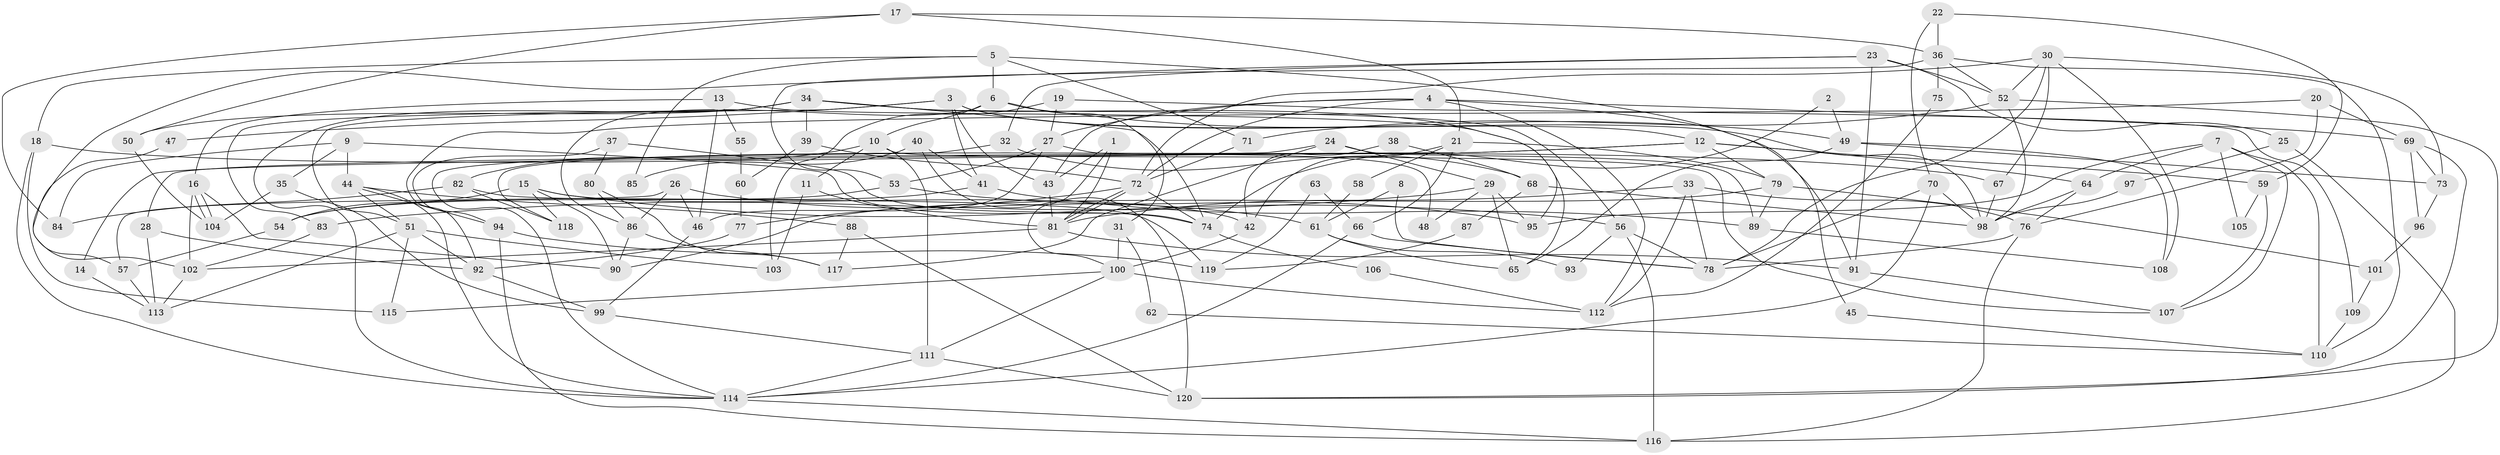 // coarse degree distribution, {7: 0.1232876712328767, 5: 0.2054794520547945, 10: 0.0273972602739726, 8: 0.0547945205479452, 2: 0.1095890410958904, 6: 0.1506849315068493, 4: 0.136986301369863, 3: 0.1506849315068493, 9: 0.0273972602739726, 11: 0.0136986301369863}
// Generated by graph-tools (version 1.1) at 2025/41/03/06/25 10:41:55]
// undirected, 120 vertices, 240 edges
graph export_dot {
graph [start="1"]
  node [color=gray90,style=filled];
  1;
  2;
  3;
  4;
  5;
  6;
  7;
  8;
  9;
  10;
  11;
  12;
  13;
  14;
  15;
  16;
  17;
  18;
  19;
  20;
  21;
  22;
  23;
  24;
  25;
  26;
  27;
  28;
  29;
  30;
  31;
  32;
  33;
  34;
  35;
  36;
  37;
  38;
  39;
  40;
  41;
  42;
  43;
  44;
  45;
  46;
  47;
  48;
  49;
  50;
  51;
  52;
  53;
  54;
  55;
  56;
  57;
  58;
  59;
  60;
  61;
  62;
  63;
  64;
  65;
  66;
  67;
  68;
  69;
  70;
  71;
  72;
  73;
  74;
  75;
  76;
  77;
  78;
  79;
  80;
  81;
  82;
  83;
  84;
  85;
  86;
  87;
  88;
  89;
  90;
  91;
  92;
  93;
  94;
  95;
  96;
  97;
  98;
  99;
  100;
  101;
  102;
  103;
  104;
  105;
  106;
  107;
  108;
  109;
  110;
  111;
  112;
  113;
  114;
  115;
  116;
  117;
  118;
  119;
  120;
  1 -- 43;
  1 -- 81;
  1 -- 100;
  2 -- 74;
  2 -- 49;
  3 -- 98;
  3 -- 12;
  3 -- 41;
  3 -- 43;
  3 -- 47;
  3 -- 51;
  4 -- 43;
  4 -- 91;
  4 -- 27;
  4 -- 69;
  4 -- 72;
  4 -- 112;
  5 -- 6;
  5 -- 71;
  5 -- 18;
  5 -- 45;
  5 -- 85;
  6 -- 86;
  6 -- 49;
  6 -- 10;
  6 -- 31;
  7 -- 64;
  7 -- 107;
  7 -- 95;
  7 -- 105;
  7 -- 110;
  8 -- 78;
  8 -- 61;
  9 -- 74;
  9 -- 35;
  9 -- 44;
  9 -- 84;
  10 -- 11;
  10 -- 82;
  10 -- 107;
  10 -- 111;
  11 -- 103;
  11 -- 81;
  12 -- 59;
  12 -- 64;
  12 -- 14;
  12 -- 28;
  12 -- 79;
  13 -- 46;
  13 -- 16;
  13 -- 55;
  13 -- 65;
  14 -- 113;
  15 -- 118;
  15 -- 56;
  15 -- 42;
  15 -- 54;
  15 -- 90;
  16 -- 90;
  16 -- 104;
  16 -- 104;
  16 -- 102;
  17 -- 21;
  17 -- 36;
  17 -- 50;
  17 -- 84;
  18 -- 114;
  18 -- 67;
  18 -- 115;
  19 -- 109;
  19 -- 27;
  19 -- 103;
  20 -- 69;
  20 -- 76;
  20 -- 92;
  21 -- 42;
  21 -- 79;
  21 -- 58;
  21 -- 66;
  22 -- 70;
  22 -- 36;
  22 -- 59;
  23 -- 102;
  23 -- 52;
  23 -- 25;
  23 -- 32;
  23 -- 91;
  24 -- 117;
  24 -- 89;
  24 -- 29;
  24 -- 118;
  25 -- 116;
  25 -- 97;
  26 -- 46;
  26 -- 57;
  26 -- 61;
  26 -- 86;
  27 -- 53;
  27 -- 46;
  27 -- 48;
  28 -- 113;
  28 -- 92;
  29 -- 95;
  29 -- 48;
  29 -- 65;
  29 -- 83;
  30 -- 78;
  30 -- 72;
  30 -- 52;
  30 -- 67;
  30 -- 73;
  30 -- 108;
  31 -- 100;
  31 -- 62;
  32 -- 114;
  32 -- 68;
  33 -- 112;
  33 -- 78;
  33 -- 76;
  33 -- 81;
  34 -- 83;
  34 -- 114;
  34 -- 39;
  34 -- 50;
  34 -- 56;
  34 -- 74;
  34 -- 95;
  35 -- 104;
  35 -- 99;
  36 -- 53;
  36 -- 52;
  36 -- 75;
  36 -- 110;
  37 -- 74;
  37 -- 94;
  37 -- 80;
  38 -- 68;
  38 -- 42;
  39 -- 72;
  39 -- 60;
  40 -- 120;
  40 -- 41;
  40 -- 85;
  41 -- 89;
  41 -- 54;
  42 -- 100;
  43 -- 81;
  44 -- 51;
  44 -- 88;
  44 -- 94;
  44 -- 114;
  45 -- 110;
  46 -- 99;
  47 -- 57;
  49 -- 65;
  49 -- 73;
  49 -- 108;
  50 -- 104;
  51 -- 92;
  51 -- 103;
  51 -- 113;
  51 -- 115;
  52 -- 98;
  52 -- 71;
  52 -- 120;
  53 -- 54;
  53 -- 95;
  54 -- 57;
  55 -- 60;
  56 -- 116;
  56 -- 78;
  56 -- 93;
  57 -- 113;
  58 -- 61;
  59 -- 107;
  59 -- 105;
  60 -- 77;
  61 -- 65;
  61 -- 93;
  62 -- 110;
  63 -- 66;
  63 -- 119;
  64 -- 98;
  64 -- 76;
  66 -- 114;
  66 -- 78;
  67 -- 98;
  68 -- 98;
  68 -- 87;
  69 -- 120;
  69 -- 73;
  69 -- 96;
  70 -- 114;
  70 -- 78;
  70 -- 98;
  71 -- 72;
  72 -- 81;
  72 -- 81;
  72 -- 74;
  72 -- 77;
  73 -- 96;
  74 -- 106;
  75 -- 112;
  76 -- 78;
  76 -- 116;
  77 -- 92;
  79 -- 90;
  79 -- 89;
  79 -- 101;
  80 -- 86;
  80 -- 117;
  81 -- 91;
  81 -- 102;
  82 -- 84;
  82 -- 118;
  82 -- 119;
  83 -- 102;
  86 -- 117;
  86 -- 90;
  87 -- 119;
  88 -- 120;
  88 -- 117;
  89 -- 108;
  91 -- 107;
  92 -- 99;
  94 -- 116;
  94 -- 119;
  96 -- 101;
  97 -- 98;
  99 -- 111;
  100 -- 115;
  100 -- 111;
  100 -- 112;
  101 -- 109;
  102 -- 113;
  106 -- 112;
  109 -- 110;
  111 -- 114;
  111 -- 120;
  114 -- 116;
}
